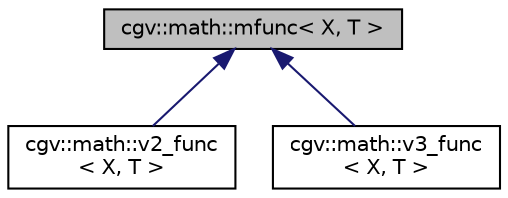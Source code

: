 digraph "cgv::math::mfunc&lt; X, T &gt;"
{
  bgcolor="transparent";
  edge [fontname="Helvetica",fontsize="10",labelfontname="Helvetica",labelfontsize="10"];
  node [fontname="Helvetica",fontsize="10",shape=record];
  Node1 [label="cgv::math::mfunc\< X, T \>",height=0.2,width=0.4,color="black", fillcolor="grey75", style="filled", fontcolor="black"];
  Node1 -> Node2 [dir="back",color="midnightblue",fontsize="10",style="solid",fontname="Helvetica"];
  Node2 [label="cgv::math::v2_func\l\< X, T \>",height=0.2,width=0.4,color="black",URL="$a00121.html"];
  Node1 -> Node3 [dir="back",color="midnightblue",fontsize="10",style="solid",fontname="Helvetica"];
  Node3 [label="cgv::math::v3_func\l\< X, T \>",height=0.2,width=0.4,color="black",URL="$a00122.html"];
}
